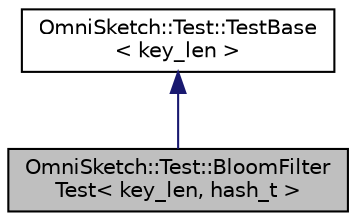 digraph "OmniSketch::Test::BloomFilterTest&lt; key_len, hash_t &gt;"
{
 // LATEX_PDF_SIZE
  edge [fontname="Helvetica",fontsize="10",labelfontname="Helvetica",labelfontsize="10"];
  node [fontname="Helvetica",fontsize="10",shape=record];
  Node1 [label="OmniSketch::Test::BloomFilter\lTest\< key_len, hash_t \>",height=0.2,width=0.4,color="black", fillcolor="grey75", style="filled", fontcolor="black",tooltip="Testing class for Bloom Filter."];
  Node2 -> Node1 [dir="back",color="midnightblue",fontsize="10",style="solid",fontname="Helvetica"];
  Node2 [label="OmniSketch::Test::TestBase\l\< key_len \>",height=0.2,width=0.4,color="black", fillcolor="white", style="filled",URL="$class_omni_sketch_1_1_test_1_1_test_base.html",tooltip=" "];
}

